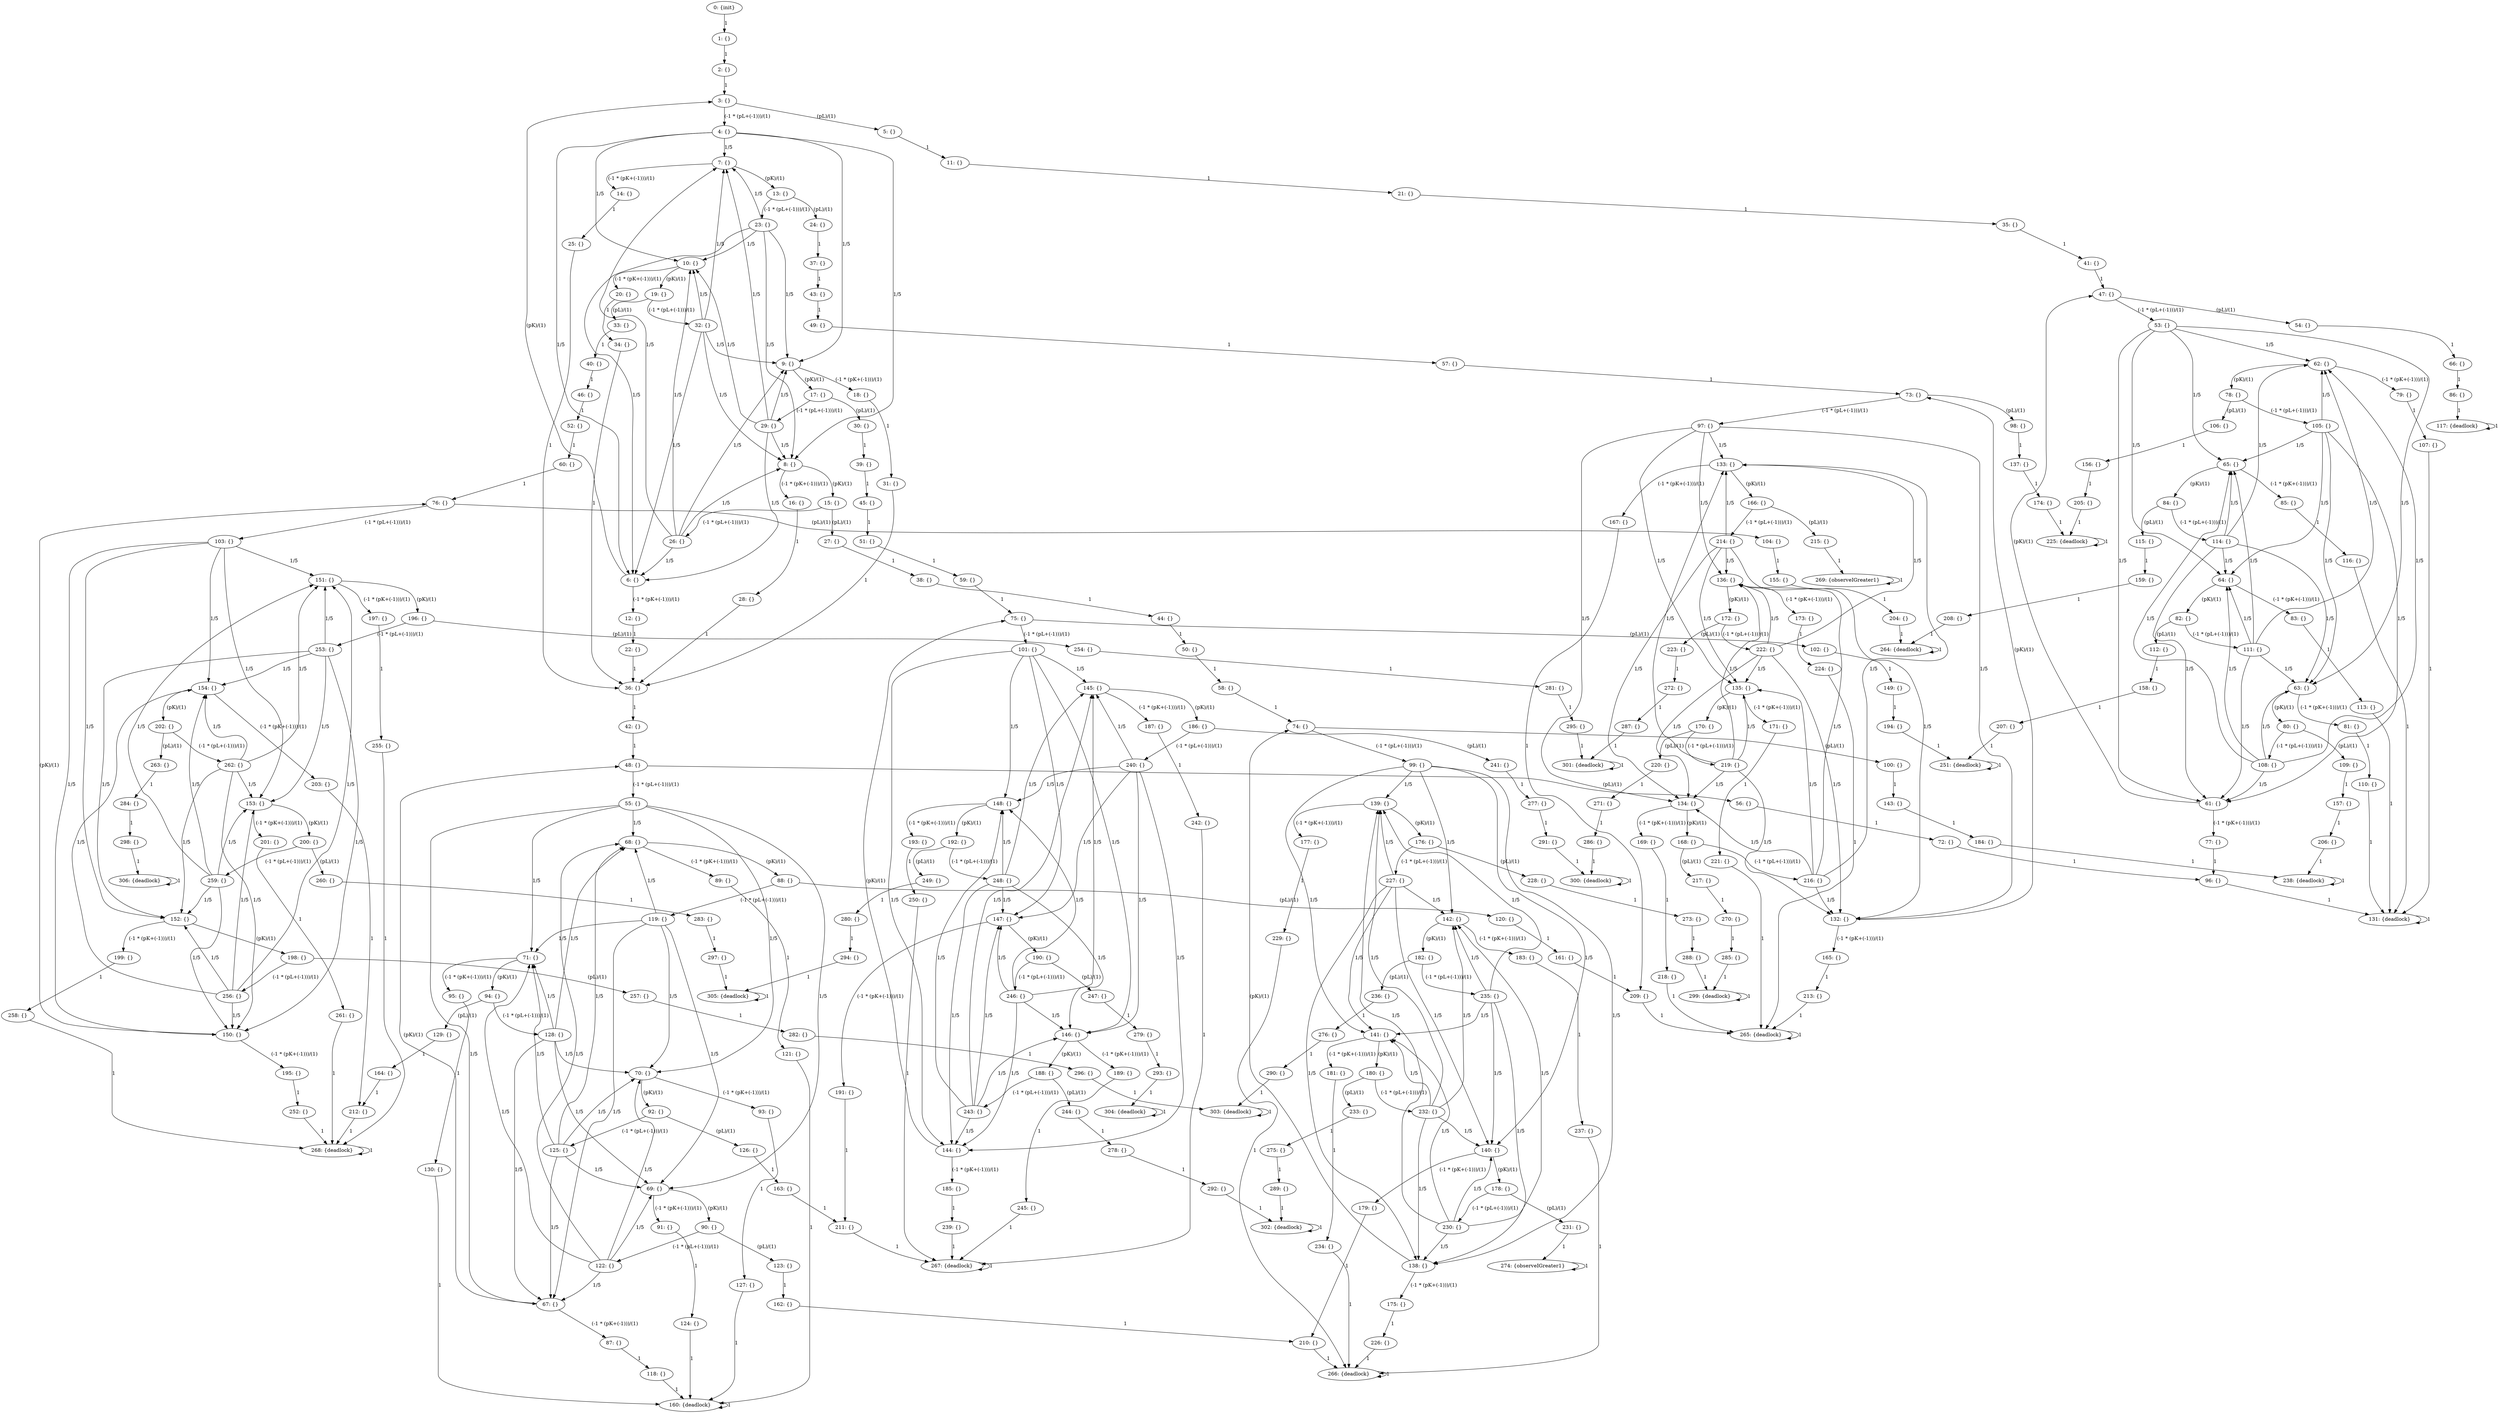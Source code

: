 digraph model {
	0 [ label = "0: {init}" ];
	1 [ label = "1: {}" ];
	2 [ label = "2: {}" ];
	3 [ label = "3: {}" ];
	4 [ label = "4: {}" ];
	5 [ label = "5: {}" ];
	6 [ label = "6: {}" ];
	7 [ label = "7: {}" ];
	8 [ label = "8: {}" ];
	9 [ label = "9: {}" ];
	10 [ label = "10: {}" ];
	11 [ label = "11: {}" ];
	12 [ label = "12: {}" ];
	13 [ label = "13: {}" ];
	14 [ label = "14: {}" ];
	15 [ label = "15: {}" ];
	16 [ label = "16: {}" ];
	17 [ label = "17: {}" ];
	18 [ label = "18: {}" ];
	19 [ label = "19: {}" ];
	20 [ label = "20: {}" ];
	21 [ label = "21: {}" ];
	22 [ label = "22: {}" ];
	23 [ label = "23: {}" ];
	24 [ label = "24: {}" ];
	25 [ label = "25: {}" ];
	26 [ label = "26: {}" ];
	27 [ label = "27: {}" ];
	28 [ label = "28: {}" ];
	29 [ label = "29: {}" ];
	30 [ label = "30: {}" ];
	31 [ label = "31: {}" ];
	32 [ label = "32: {}" ];
	33 [ label = "33: {}" ];
	34 [ label = "34: {}" ];
	35 [ label = "35: {}" ];
	36 [ label = "36: {}" ];
	37 [ label = "37: {}" ];
	38 [ label = "38: {}" ];
	39 [ label = "39: {}" ];
	40 [ label = "40: {}" ];
	41 [ label = "41: {}" ];
	42 [ label = "42: {}" ];
	43 [ label = "43: {}" ];
	44 [ label = "44: {}" ];
	45 [ label = "45: {}" ];
	46 [ label = "46: {}" ];
	47 [ label = "47: {}" ];
	48 [ label = "48: {}" ];
	49 [ label = "49: {}" ];
	50 [ label = "50: {}" ];
	51 [ label = "51: {}" ];
	52 [ label = "52: {}" ];
	53 [ label = "53: {}" ];
	54 [ label = "54: {}" ];
	55 [ label = "55: {}" ];
	56 [ label = "56: {}" ];
	57 [ label = "57: {}" ];
	58 [ label = "58: {}" ];
	59 [ label = "59: {}" ];
	60 [ label = "60: {}" ];
	61 [ label = "61: {}" ];
	62 [ label = "62: {}" ];
	63 [ label = "63: {}" ];
	64 [ label = "64: {}" ];
	65 [ label = "65: {}" ];
	66 [ label = "66: {}" ];
	67 [ label = "67: {}" ];
	68 [ label = "68: {}" ];
	69 [ label = "69: {}" ];
	70 [ label = "70: {}" ];
	71 [ label = "71: {}" ];
	72 [ label = "72: {}" ];
	73 [ label = "73: {}" ];
	74 [ label = "74: {}" ];
	75 [ label = "75: {}" ];
	76 [ label = "76: {}" ];
	77 [ label = "77: {}" ];
	78 [ label = "78: {}" ];
	79 [ label = "79: {}" ];
	80 [ label = "80: {}" ];
	81 [ label = "81: {}" ];
	82 [ label = "82: {}" ];
	83 [ label = "83: {}" ];
	84 [ label = "84: {}" ];
	85 [ label = "85: {}" ];
	86 [ label = "86: {}" ];
	87 [ label = "87: {}" ];
	88 [ label = "88: {}" ];
	89 [ label = "89: {}" ];
	90 [ label = "90: {}" ];
	91 [ label = "91: {}" ];
	92 [ label = "92: {}" ];
	93 [ label = "93: {}" ];
	94 [ label = "94: {}" ];
	95 [ label = "95: {}" ];
	96 [ label = "96: {}" ];
	97 [ label = "97: {}" ];
	98 [ label = "98: {}" ];
	99 [ label = "99: {}" ];
	100 [ label = "100: {}" ];
	101 [ label = "101: {}" ];
	102 [ label = "102: {}" ];
	103 [ label = "103: {}" ];
	104 [ label = "104: {}" ];
	105 [ label = "105: {}" ];
	106 [ label = "106: {}" ];
	107 [ label = "107: {}" ];
	108 [ label = "108: {}" ];
	109 [ label = "109: {}" ];
	110 [ label = "110: {}" ];
	111 [ label = "111: {}" ];
	112 [ label = "112: {}" ];
	113 [ label = "113: {}" ];
	114 [ label = "114: {}" ];
	115 [ label = "115: {}" ];
	116 [ label = "116: {}" ];
	117 [ label = "117: {deadlock}" ];
	118 [ label = "118: {}" ];
	119 [ label = "119: {}" ];
	120 [ label = "120: {}" ];
	121 [ label = "121: {}" ];
	122 [ label = "122: {}" ];
	123 [ label = "123: {}" ];
	124 [ label = "124: {}" ];
	125 [ label = "125: {}" ];
	126 [ label = "126: {}" ];
	127 [ label = "127: {}" ];
	128 [ label = "128: {}" ];
	129 [ label = "129: {}" ];
	130 [ label = "130: {}" ];
	131 [ label = "131: {deadlock}" ];
	132 [ label = "132: {}" ];
	133 [ label = "133: {}" ];
	134 [ label = "134: {}" ];
	135 [ label = "135: {}" ];
	136 [ label = "136: {}" ];
	137 [ label = "137: {}" ];
	138 [ label = "138: {}" ];
	139 [ label = "139: {}" ];
	140 [ label = "140: {}" ];
	141 [ label = "141: {}" ];
	142 [ label = "142: {}" ];
	143 [ label = "143: {}" ];
	144 [ label = "144: {}" ];
	145 [ label = "145: {}" ];
	146 [ label = "146: {}" ];
	147 [ label = "147: {}" ];
	148 [ label = "148: {}" ];
	149 [ label = "149: {}" ];
	150 [ label = "150: {}" ];
	151 [ label = "151: {}" ];
	152 [ label = "152: {}" ];
	153 [ label = "153: {}" ];
	154 [ label = "154: {}" ];
	155 [ label = "155: {}" ];
	156 [ label = "156: {}" ];
	157 [ label = "157: {}" ];
	158 [ label = "158: {}" ];
	159 [ label = "159: {}" ];
	160 [ label = "160: {deadlock}" ];
	161 [ label = "161: {}" ];
	162 [ label = "162: {}" ];
	163 [ label = "163: {}" ];
	164 [ label = "164: {}" ];
	165 [ label = "165: {}" ];
	166 [ label = "166: {}" ];
	167 [ label = "167: {}" ];
	168 [ label = "168: {}" ];
	169 [ label = "169: {}" ];
	170 [ label = "170: {}" ];
	171 [ label = "171: {}" ];
	172 [ label = "172: {}" ];
	173 [ label = "173: {}" ];
	174 [ label = "174: {}" ];
	175 [ label = "175: {}" ];
	176 [ label = "176: {}" ];
	177 [ label = "177: {}" ];
	178 [ label = "178: {}" ];
	179 [ label = "179: {}" ];
	180 [ label = "180: {}" ];
	181 [ label = "181: {}" ];
	182 [ label = "182: {}" ];
	183 [ label = "183: {}" ];
	184 [ label = "184: {}" ];
	185 [ label = "185: {}" ];
	186 [ label = "186: {}" ];
	187 [ label = "187: {}" ];
	188 [ label = "188: {}" ];
	189 [ label = "189: {}" ];
	190 [ label = "190: {}" ];
	191 [ label = "191: {}" ];
	192 [ label = "192: {}" ];
	193 [ label = "193: {}" ];
	194 [ label = "194: {}" ];
	195 [ label = "195: {}" ];
	196 [ label = "196: {}" ];
	197 [ label = "197: {}" ];
	198 [ label = "198: {}" ];
	199 [ label = "199: {}" ];
	200 [ label = "200: {}" ];
	201 [ label = "201: {}" ];
	202 [ label = "202: {}" ];
	203 [ label = "203: {}" ];
	204 [ label = "204: {}" ];
	205 [ label = "205: {}" ];
	206 [ label = "206: {}" ];
	207 [ label = "207: {}" ];
	208 [ label = "208: {}" ];
	209 [ label = "209: {}" ];
	210 [ label = "210: {}" ];
	211 [ label = "211: {}" ];
	212 [ label = "212: {}" ];
	213 [ label = "213: {}" ];
	214 [ label = "214: {}" ];
	215 [ label = "215: {}" ];
	216 [ label = "216: {}" ];
	217 [ label = "217: {}" ];
	218 [ label = "218: {}" ];
	219 [ label = "219: {}" ];
	220 [ label = "220: {}" ];
	221 [ label = "221: {}" ];
	222 [ label = "222: {}" ];
	223 [ label = "223: {}" ];
	224 [ label = "224: {}" ];
	225 [ label = "225: {deadlock}" ];
	226 [ label = "226: {}" ];
	227 [ label = "227: {}" ];
	228 [ label = "228: {}" ];
	229 [ label = "229: {}" ];
	230 [ label = "230: {}" ];
	231 [ label = "231: {}" ];
	232 [ label = "232: {}" ];
	233 [ label = "233: {}" ];
	234 [ label = "234: {}" ];
	235 [ label = "235: {}" ];
	236 [ label = "236: {}" ];
	237 [ label = "237: {}" ];
	238 [ label = "238: {deadlock}" ];
	239 [ label = "239: {}" ];
	240 [ label = "240: {}" ];
	241 [ label = "241: {}" ];
	242 [ label = "242: {}" ];
	243 [ label = "243: {}" ];
	244 [ label = "244: {}" ];
	245 [ label = "245: {}" ];
	246 [ label = "246: {}" ];
	247 [ label = "247: {}" ];
	248 [ label = "248: {}" ];
	249 [ label = "249: {}" ];
	250 [ label = "250: {}" ];
	251 [ label = "251: {deadlock}" ];
	252 [ label = "252: {}" ];
	253 [ label = "253: {}" ];
	254 [ label = "254: {}" ];
	255 [ label = "255: {}" ];
	256 [ label = "256: {}" ];
	257 [ label = "257: {}" ];
	258 [ label = "258: {}" ];
	259 [ label = "259: {}" ];
	260 [ label = "260: {}" ];
	261 [ label = "261: {}" ];
	262 [ label = "262: {}" ];
	263 [ label = "263: {}" ];
	264 [ label = "264: {deadlock}" ];
	265 [ label = "265: {deadlock}" ];
	266 [ label = "266: {deadlock}" ];
	267 [ label = "267: {deadlock}" ];
	268 [ label = "268: {deadlock}" ];
	269 [ label = "269: {observeIGreater1}" ];
	270 [ label = "270: {}" ];
	271 [ label = "271: {}" ];
	272 [ label = "272: {}" ];
	273 [ label = "273: {}" ];
	274 [ label = "274: {observeIGreater1}" ];
	275 [ label = "275: {}" ];
	276 [ label = "276: {}" ];
	277 [ label = "277: {}" ];
	278 [ label = "278: {}" ];
	279 [ label = "279: {}" ];
	280 [ label = "280: {}" ];
	281 [ label = "281: {}" ];
	282 [ label = "282: {}" ];
	283 [ label = "283: {}" ];
	284 [ label = "284: {}" ];
	285 [ label = "285: {}" ];
	286 [ label = "286: {}" ];
	287 [ label = "287: {}" ];
	288 [ label = "288: {}" ];
	289 [ label = "289: {}" ];
	290 [ label = "290: {}" ];
	291 [ label = "291: {}" ];
	292 [ label = "292: {}" ];
	293 [ label = "293: {}" ];
	294 [ label = "294: {}" ];
	295 [ label = "295: {}" ];
	296 [ label = "296: {}" ];
	297 [ label = "297: {}" ];
	298 [ label = "298: {}" ];
	299 [ label = "299: {deadlock}" ];
	300 [ label = "300: {deadlock}" ];
	301 [ label = "301: {deadlock}" ];
	302 [ label = "302: {deadlock}" ];
	303 [ label = "303: {deadlock}" ];
	304 [ label = "304: {deadlock}" ];
	305 [ label = "305: {deadlock}" ];
	306 [ label = "306: {deadlock}" ];
	0 -> 1 [ label= "1" ];
	1 -> 2 [ label= "1" ];
	2 -> 3 [ label= "1" ];
	3 -> 4 [ label= "(-1 * (pL+(-1)))/(1)" ];
	3 -> 5 [ label= "(pL)/(1)" ];
	4 -> 6 [ label= "1/5" ];
	4 -> 7 [ label= "1/5" ];
	4 -> 8 [ label= "1/5" ];
	4 -> 9 [ label= "1/5" ];
	4 -> 10 [ label= "1/5" ];
	5 -> 11 [ label= "1" ];
	6 -> 3 [ label= "(pK)/(1)" ];
	6 -> 12 [ label= "(-1 * (pK+(-1)))/(1)" ];
	7 -> 13 [ label= "(pK)/(1)" ];
	7 -> 14 [ label= "(-1 * (pK+(-1)))/(1)" ];
	8 -> 15 [ label= "(pK)/(1)" ];
	8 -> 16 [ label= "(-1 * (pK+(-1)))/(1)" ];
	9 -> 17 [ label= "(pK)/(1)" ];
	9 -> 18 [ label= "(-1 * (pK+(-1)))/(1)" ];
	10 -> 19 [ label= "(pK)/(1)" ];
	10 -> 20 [ label= "(-1 * (pK+(-1)))/(1)" ];
	11 -> 21 [ label= "1" ];
	12 -> 22 [ label= "1" ];
	13 -> 23 [ label= "(-1 * (pL+(-1)))/(1)" ];
	13 -> 24 [ label= "(pL)/(1)" ];
	14 -> 25 [ label= "1" ];
	15 -> 26 [ label= "(-1 * (pL+(-1)))/(1)" ];
	15 -> 27 [ label= "(pL)/(1)" ];
	16 -> 28 [ label= "1" ];
	17 -> 29 [ label= "(-1 * (pL+(-1)))/(1)" ];
	17 -> 30 [ label= "(pL)/(1)" ];
	18 -> 31 [ label= "1" ];
	19 -> 32 [ label= "(-1 * (pL+(-1)))/(1)" ];
	19 -> 33 [ label= "(pL)/(1)" ];
	20 -> 34 [ label= "1" ];
	21 -> 35 [ label= "1" ];
	22 -> 36 [ label= "1" ];
	23 -> 6 [ label= "1/5" ];
	23 -> 7 [ label= "1/5" ];
	23 -> 8 [ label= "1/5" ];
	23 -> 9 [ label= "1/5" ];
	23 -> 10 [ label= "1/5" ];
	24 -> 37 [ label= "1" ];
	25 -> 36 [ label= "1" ];
	26 -> 6 [ label= "1/5" ];
	26 -> 7 [ label= "1/5" ];
	26 -> 8 [ label= "1/5" ];
	26 -> 9 [ label= "1/5" ];
	26 -> 10 [ label= "1/5" ];
	27 -> 38 [ label= "1" ];
	28 -> 36 [ label= "1" ];
	29 -> 6 [ label= "1/5" ];
	29 -> 7 [ label= "1/5" ];
	29 -> 8 [ label= "1/5" ];
	29 -> 9 [ label= "1/5" ];
	29 -> 10 [ label= "1/5" ];
	30 -> 39 [ label= "1" ];
	31 -> 36 [ label= "1" ];
	32 -> 6 [ label= "1/5" ];
	32 -> 7 [ label= "1/5" ];
	32 -> 8 [ label= "1/5" ];
	32 -> 9 [ label= "1/5" ];
	32 -> 10 [ label= "1/5" ];
	33 -> 40 [ label= "1" ];
	34 -> 36 [ label= "1" ];
	35 -> 41 [ label= "1" ];
	36 -> 42 [ label= "1" ];
	37 -> 43 [ label= "1" ];
	38 -> 44 [ label= "1" ];
	39 -> 45 [ label= "1" ];
	40 -> 46 [ label= "1" ];
	41 -> 47 [ label= "1" ];
	42 -> 48 [ label= "1" ];
	43 -> 49 [ label= "1" ];
	44 -> 50 [ label= "1" ];
	45 -> 51 [ label= "1" ];
	46 -> 52 [ label= "1" ];
	47 -> 53 [ label= "(-1 * (pL+(-1)))/(1)" ];
	47 -> 54 [ label= "(pL)/(1)" ];
	48 -> 55 [ label= "(-1 * (pL+(-1)))/(1)" ];
	48 -> 56 [ label= "(pL)/(1)" ];
	49 -> 57 [ label= "1" ];
	50 -> 58 [ label= "1" ];
	51 -> 59 [ label= "1" ];
	52 -> 60 [ label= "1" ];
	53 -> 61 [ label= "1/5" ];
	53 -> 62 [ label= "1/5" ];
	53 -> 63 [ label= "1/5" ];
	53 -> 64 [ label= "1/5" ];
	53 -> 65 [ label= "1/5" ];
	54 -> 66 [ label= "1" ];
	55 -> 67 [ label= "1/5" ];
	55 -> 68 [ label= "1/5" ];
	55 -> 69 [ label= "1/5" ];
	55 -> 70 [ label= "1/5" ];
	55 -> 71 [ label= "1/5" ];
	56 -> 72 [ label= "1" ];
	57 -> 73 [ label= "1" ];
	58 -> 74 [ label= "1" ];
	59 -> 75 [ label= "1" ];
	60 -> 76 [ label= "1" ];
	61 -> 47 [ label= "(pK)/(1)" ];
	61 -> 77 [ label= "(-1 * (pK+(-1)))/(1)" ];
	62 -> 78 [ label= "(pK)/(1)" ];
	62 -> 79 [ label= "(-1 * (pK+(-1)))/(1)" ];
	63 -> 80 [ label= "(pK)/(1)" ];
	63 -> 81 [ label= "(-1 * (pK+(-1)))/(1)" ];
	64 -> 82 [ label= "(pK)/(1)" ];
	64 -> 83 [ label= "(-1 * (pK+(-1)))/(1)" ];
	65 -> 84 [ label= "(pK)/(1)" ];
	65 -> 85 [ label= "(-1 * (pK+(-1)))/(1)" ];
	66 -> 86 [ label= "1" ];
	67 -> 48 [ label= "(pK)/(1)" ];
	67 -> 87 [ label= "(-1 * (pK+(-1)))/(1)" ];
	68 -> 88 [ label= "(pK)/(1)" ];
	68 -> 89 [ label= "(-1 * (pK+(-1)))/(1)" ];
	69 -> 90 [ label= "(pK)/(1)" ];
	69 -> 91 [ label= "(-1 * (pK+(-1)))/(1)" ];
	70 -> 92 [ label= "(pK)/(1)" ];
	70 -> 93 [ label= "(-1 * (pK+(-1)))/(1)" ];
	71 -> 94 [ label= "(pK)/(1)" ];
	71 -> 95 [ label= "(-1 * (pK+(-1)))/(1)" ];
	72 -> 96 [ label= "1" ];
	73 -> 97 [ label= "(-1 * (pL+(-1)))/(1)" ];
	73 -> 98 [ label= "(pL)/(1)" ];
	74 -> 99 [ label= "(-1 * (pL+(-1)))/(1)" ];
	74 -> 100 [ label= "(pL)/(1)" ];
	75 -> 101 [ label= "(-1 * (pL+(-1)))/(1)" ];
	75 -> 102 [ label= "(pL)/(1)" ];
	76 -> 103 [ label= "(-1 * (pL+(-1)))/(1)" ];
	76 -> 104 [ label= "(pL)/(1)" ];
	77 -> 96 [ label= "1" ];
	78 -> 105 [ label= "(-1 * (pL+(-1)))/(1)" ];
	78 -> 106 [ label= "(pL)/(1)" ];
	79 -> 107 [ label= "1" ];
	80 -> 108 [ label= "(-1 * (pL+(-1)))/(1)" ];
	80 -> 109 [ label= "(pL)/(1)" ];
	81 -> 110 [ label= "1" ];
	82 -> 111 [ label= "(-1 * (pL+(-1)))/(1)" ];
	82 -> 112 [ label= "(pL)/(1)" ];
	83 -> 113 [ label= "1" ];
	84 -> 114 [ label= "(-1 * (pL+(-1)))/(1)" ];
	84 -> 115 [ label= "(pL)/(1)" ];
	85 -> 116 [ label= "1" ];
	86 -> 117 [ label= "1" ];
	87 -> 118 [ label= "1" ];
	88 -> 119 [ label= "(-1 * (pL+(-1)))/(1)" ];
	88 -> 120 [ label= "(pL)/(1)" ];
	89 -> 121 [ label= "1" ];
	90 -> 122 [ label= "(-1 * (pL+(-1)))/(1)" ];
	90 -> 123 [ label= "(pL)/(1)" ];
	91 -> 124 [ label= "1" ];
	92 -> 125 [ label= "(-1 * (pL+(-1)))/(1)" ];
	92 -> 126 [ label= "(pL)/(1)" ];
	93 -> 127 [ label= "1" ];
	94 -> 128 [ label= "(-1 * (pL+(-1)))/(1)" ];
	94 -> 129 [ label= "(pL)/(1)" ];
	95 -> 130 [ label= "1" ];
	96 -> 131 [ label= "1" ];
	97 -> 132 [ label= "1/5" ];
	97 -> 133 [ label= "1/5" ];
	97 -> 134 [ label= "1/5" ];
	97 -> 135 [ label= "1/5" ];
	97 -> 136 [ label= "1/5" ];
	98 -> 137 [ label= "1" ];
	99 -> 138 [ label= "1/5" ];
	99 -> 139 [ label= "1/5" ];
	99 -> 140 [ label= "1/5" ];
	99 -> 141 [ label= "1/5" ];
	99 -> 142 [ label= "1/5" ];
	100 -> 143 [ label= "1" ];
	101 -> 144 [ label= "1/5" ];
	101 -> 145 [ label= "1/5" ];
	101 -> 146 [ label= "1/5" ];
	101 -> 147 [ label= "1/5" ];
	101 -> 148 [ label= "1/5" ];
	102 -> 149 [ label= "1" ];
	103 -> 150 [ label= "1/5" ];
	103 -> 151 [ label= "1/5" ];
	103 -> 152 [ label= "1/5" ];
	103 -> 153 [ label= "1/5" ];
	103 -> 154 [ label= "1/5" ];
	104 -> 155 [ label= "1" ];
	105 -> 61 [ label= "1/5" ];
	105 -> 62 [ label= "1/5" ];
	105 -> 63 [ label= "1/5" ];
	105 -> 64 [ label= "1/5" ];
	105 -> 65 [ label= "1/5" ];
	106 -> 156 [ label= "1" ];
	107 -> 131 [ label= "1" ];
	108 -> 61 [ label= "1/5" ];
	108 -> 62 [ label= "1/5" ];
	108 -> 63 [ label= "1/5" ];
	108 -> 64 [ label= "1/5" ];
	108 -> 65 [ label= "1/5" ];
	109 -> 157 [ label= "1" ];
	110 -> 131 [ label= "1" ];
	111 -> 61 [ label= "1/5" ];
	111 -> 62 [ label= "1/5" ];
	111 -> 63 [ label= "1/5" ];
	111 -> 64 [ label= "1/5" ];
	111 -> 65 [ label= "1/5" ];
	112 -> 158 [ label= "1" ];
	113 -> 131 [ label= "1" ];
	114 -> 61 [ label= "1/5" ];
	114 -> 62 [ label= "1/5" ];
	114 -> 63 [ label= "1/5" ];
	114 -> 64 [ label= "1/5" ];
	114 -> 65 [ label= "1/5" ];
	115 -> 159 [ label= "1" ];
	116 -> 131 [ label= "1" ];
	117 -> 117 [ label= "1" ];
	118 -> 160 [ label= "1" ];
	119 -> 67 [ label= "1/5" ];
	119 -> 68 [ label= "1/5" ];
	119 -> 69 [ label= "1/5" ];
	119 -> 70 [ label= "1/5" ];
	119 -> 71 [ label= "1/5" ];
	120 -> 161 [ label= "1" ];
	121 -> 160 [ label= "1" ];
	122 -> 67 [ label= "1/5" ];
	122 -> 68 [ label= "1/5" ];
	122 -> 69 [ label= "1/5" ];
	122 -> 70 [ label= "1/5" ];
	122 -> 71 [ label= "1/5" ];
	123 -> 162 [ label= "1" ];
	124 -> 160 [ label= "1" ];
	125 -> 67 [ label= "1/5" ];
	125 -> 68 [ label= "1/5" ];
	125 -> 69 [ label= "1/5" ];
	125 -> 70 [ label= "1/5" ];
	125 -> 71 [ label= "1/5" ];
	126 -> 163 [ label= "1" ];
	127 -> 160 [ label= "1" ];
	128 -> 67 [ label= "1/5" ];
	128 -> 68 [ label= "1/5" ];
	128 -> 69 [ label= "1/5" ];
	128 -> 70 [ label= "1/5" ];
	128 -> 71 [ label= "1/5" ];
	129 -> 164 [ label= "1" ];
	130 -> 160 [ label= "1" ];
	131 -> 131 [ label= "1" ];
	132 -> 73 [ label= "(pK)/(1)" ];
	132 -> 165 [ label= "(-1 * (pK+(-1)))/(1)" ];
	133 -> 166 [ label= "(pK)/(1)" ];
	133 -> 167 [ label= "(-1 * (pK+(-1)))/(1)" ];
	134 -> 168 [ label= "(pK)/(1)" ];
	134 -> 169 [ label= "(-1 * (pK+(-1)))/(1)" ];
	135 -> 170 [ label= "(pK)/(1)" ];
	135 -> 171 [ label= "(-1 * (pK+(-1)))/(1)" ];
	136 -> 172 [ label= "(pK)/(1)" ];
	136 -> 173 [ label= "(-1 * (pK+(-1)))/(1)" ];
	137 -> 174 [ label= "1" ];
	138 -> 74 [ label= "(pK)/(1)" ];
	138 -> 175 [ label= "(-1 * (pK+(-1)))/(1)" ];
	139 -> 176 [ label= "(pK)/(1)" ];
	139 -> 177 [ label= "(-1 * (pK+(-1)))/(1)" ];
	140 -> 178 [ label= "(pK)/(1)" ];
	140 -> 179 [ label= "(-1 * (pK+(-1)))/(1)" ];
	141 -> 180 [ label= "(pK)/(1)" ];
	141 -> 181 [ label= "(-1 * (pK+(-1)))/(1)" ];
	142 -> 182 [ label= "(pK)/(1)" ];
	142 -> 183 [ label= "(-1 * (pK+(-1)))/(1)" ];
	143 -> 184 [ label= "1" ];
	144 -> 75 [ label= "(pK)/(1)" ];
	144 -> 185 [ label= "(-1 * (pK+(-1)))/(1)" ];
	145 -> 186 [ label= "(pK)/(1)" ];
	145 -> 187 [ label= "(-1 * (pK+(-1)))/(1)" ];
	146 -> 188 [ label= "(pK)/(1)" ];
	146 -> 189 [ label= "(-1 * (pK+(-1)))/(1)" ];
	147 -> 190 [ label= "(pK)/(1)" ];
	147 -> 191 [ label= "(-1 * (pK+(-1)))/(1)" ];
	148 -> 192 [ label= "(pK)/(1)" ];
	148 -> 193 [ label= "(-1 * (pK+(-1)))/(1)" ];
	149 -> 194 [ label= "1" ];
	150 -> 76 [ label= "(pK)/(1)" ];
	150 -> 195 [ label= "(-1 * (pK+(-1)))/(1)" ];
	151 -> 196 [ label= "(pK)/(1)" ];
	151 -> 197 [ label= "(-1 * (pK+(-1)))/(1)" ];
	152 -> 198 [ label= "(pK)/(1)" ];
	152 -> 199 [ label= "(-1 * (pK+(-1)))/(1)" ];
	153 -> 200 [ label= "(pK)/(1)" ];
	153 -> 201 [ label= "(-1 * (pK+(-1)))/(1)" ];
	154 -> 202 [ label= "(pK)/(1)" ];
	154 -> 203 [ label= "(-1 * (pK+(-1)))/(1)" ];
	155 -> 204 [ label= "1" ];
	156 -> 205 [ label= "1" ];
	157 -> 206 [ label= "1" ];
	158 -> 207 [ label= "1" ];
	159 -> 208 [ label= "1" ];
	160 -> 160 [ label= "1" ];
	161 -> 209 [ label= "1" ];
	162 -> 210 [ label= "1" ];
	163 -> 211 [ label= "1" ];
	164 -> 212 [ label= "1" ];
	165 -> 213 [ label= "1" ];
	166 -> 214 [ label= "(-1 * (pL+(-1)))/(1)" ];
	166 -> 215 [ label= "(pL)/(1)" ];
	167 -> 209 [ label= "1" ];
	168 -> 216 [ label= "(-1 * (pL+(-1)))/(1)" ];
	168 -> 217 [ label= "(pL)/(1)" ];
	169 -> 218 [ label= "1" ];
	170 -> 219 [ label= "(-1 * (pL+(-1)))/(1)" ];
	170 -> 220 [ label= "(pL)/(1)" ];
	171 -> 221 [ label= "1" ];
	172 -> 222 [ label= "(-1 * (pL+(-1)))/(1)" ];
	172 -> 223 [ label= "(pL)/(1)" ];
	173 -> 224 [ label= "1" ];
	174 -> 225 [ label= "1" ];
	175 -> 226 [ label= "1" ];
	176 -> 227 [ label= "(-1 * (pL+(-1)))/(1)" ];
	176 -> 228 [ label= "(pL)/(1)" ];
	177 -> 229 [ label= "1" ];
	178 -> 230 [ label= "(-1 * (pL+(-1)))/(1)" ];
	178 -> 231 [ label= "(pL)/(1)" ];
	179 -> 210 [ label= "1" ];
	180 -> 232 [ label= "(-1 * (pL+(-1)))/(1)" ];
	180 -> 233 [ label= "(pL)/(1)" ];
	181 -> 234 [ label= "1" ];
	182 -> 235 [ label= "(-1 * (pL+(-1)))/(1)" ];
	182 -> 236 [ label= "(pL)/(1)" ];
	183 -> 237 [ label= "1" ];
	184 -> 238 [ label= "1" ];
	185 -> 239 [ label= "1" ];
	186 -> 240 [ label= "(-1 * (pL+(-1)))/(1)" ];
	186 -> 241 [ label= "(pL)/(1)" ];
	187 -> 242 [ label= "1" ];
	188 -> 243 [ label= "(-1 * (pL+(-1)))/(1)" ];
	188 -> 244 [ label= "(pL)/(1)" ];
	189 -> 245 [ label= "1" ];
	190 -> 246 [ label= "(-1 * (pL+(-1)))/(1)" ];
	190 -> 247 [ label= "(pL)/(1)" ];
	191 -> 211 [ label= "1" ];
	192 -> 248 [ label= "(-1 * (pL+(-1)))/(1)" ];
	192 -> 249 [ label= "(pL)/(1)" ];
	193 -> 250 [ label= "1" ];
	194 -> 251 [ label= "1" ];
	195 -> 252 [ label= "1" ];
	196 -> 253 [ label= "(-1 * (pL+(-1)))/(1)" ];
	196 -> 254 [ label= "(pL)/(1)" ];
	197 -> 255 [ label= "1" ];
	198 -> 256 [ label= "(-1 * (pL+(-1)))/(1)" ];
	198 -> 257 [ label= "(pL)/(1)" ];
	199 -> 258 [ label= "1" ];
	200 -> 259 [ label= "(-1 * (pL+(-1)))/(1)" ];
	200 -> 260 [ label= "(pL)/(1)" ];
	201 -> 261 [ label= "1" ];
	202 -> 262 [ label= "(-1 * (pL+(-1)))/(1)" ];
	202 -> 263 [ label= "(pL)/(1)" ];
	203 -> 212 [ label= "1" ];
	204 -> 264 [ label= "1" ];
	205 -> 225 [ label= "1" ];
	206 -> 238 [ label= "1" ];
	207 -> 251 [ label= "1" ];
	208 -> 264 [ label= "1" ];
	209 -> 265 [ label= "1" ];
	210 -> 266 [ label= "1" ];
	211 -> 267 [ label= "1" ];
	212 -> 268 [ label= "1" ];
	213 -> 265 [ label= "1" ];
	214 -> 132 [ label= "1/5" ];
	214 -> 133 [ label= "1/5" ];
	214 -> 134 [ label= "1/5" ];
	214 -> 135 [ label= "1/5" ];
	214 -> 136 [ label= "1/5" ];
	215 -> 269 [ label= "1" ];
	216 -> 132 [ label= "1/5" ];
	216 -> 133 [ label= "1/5" ];
	216 -> 134 [ label= "1/5" ];
	216 -> 135 [ label= "1/5" ];
	216 -> 136 [ label= "1/5" ];
	217 -> 270 [ label= "1" ];
	218 -> 265 [ label= "1" ];
	219 -> 132 [ label= "1/5" ];
	219 -> 133 [ label= "1/5" ];
	219 -> 134 [ label= "1/5" ];
	219 -> 135 [ label= "1/5" ];
	219 -> 136 [ label= "1/5" ];
	220 -> 271 [ label= "1" ];
	221 -> 265 [ label= "1" ];
	222 -> 132 [ label= "1/5" ];
	222 -> 133 [ label= "1/5" ];
	222 -> 134 [ label= "1/5" ];
	222 -> 135 [ label= "1/5" ];
	222 -> 136 [ label= "1/5" ];
	223 -> 272 [ label= "1" ];
	224 -> 265 [ label= "1" ];
	225 -> 225 [ label= "1" ];
	226 -> 266 [ label= "1" ];
	227 -> 138 [ label= "1/5" ];
	227 -> 139 [ label= "1/5" ];
	227 -> 140 [ label= "1/5" ];
	227 -> 141 [ label= "1/5" ];
	227 -> 142 [ label= "1/5" ];
	228 -> 273 [ label= "1" ];
	229 -> 266 [ label= "1" ];
	230 -> 138 [ label= "1/5" ];
	230 -> 139 [ label= "1/5" ];
	230 -> 140 [ label= "1/5" ];
	230 -> 141 [ label= "1/5" ];
	230 -> 142 [ label= "1/5" ];
	231 -> 274 [ label= "1" ];
	232 -> 138 [ label= "1/5" ];
	232 -> 139 [ label= "1/5" ];
	232 -> 140 [ label= "1/5" ];
	232 -> 141 [ label= "1/5" ];
	232 -> 142 [ label= "1/5" ];
	233 -> 275 [ label= "1" ];
	234 -> 266 [ label= "1" ];
	235 -> 138 [ label= "1/5" ];
	235 -> 139 [ label= "1/5" ];
	235 -> 140 [ label= "1/5" ];
	235 -> 141 [ label= "1/5" ];
	235 -> 142 [ label= "1/5" ];
	236 -> 276 [ label= "1" ];
	237 -> 266 [ label= "1" ];
	238 -> 238 [ label= "1" ];
	239 -> 267 [ label= "1" ];
	240 -> 144 [ label= "1/5" ];
	240 -> 145 [ label= "1/5" ];
	240 -> 146 [ label= "1/5" ];
	240 -> 147 [ label= "1/5" ];
	240 -> 148 [ label= "1/5" ];
	241 -> 277 [ label= "1" ];
	242 -> 267 [ label= "1" ];
	243 -> 144 [ label= "1/5" ];
	243 -> 145 [ label= "1/5" ];
	243 -> 146 [ label= "1/5" ];
	243 -> 147 [ label= "1/5" ];
	243 -> 148 [ label= "1/5" ];
	244 -> 278 [ label= "1" ];
	245 -> 267 [ label= "1" ];
	246 -> 144 [ label= "1/5" ];
	246 -> 145 [ label= "1/5" ];
	246 -> 146 [ label= "1/5" ];
	246 -> 147 [ label= "1/5" ];
	246 -> 148 [ label= "1/5" ];
	247 -> 279 [ label= "1" ];
	248 -> 144 [ label= "1/5" ];
	248 -> 145 [ label= "1/5" ];
	248 -> 146 [ label= "1/5" ];
	248 -> 147 [ label= "1/5" ];
	248 -> 148 [ label= "1/5" ];
	249 -> 280 [ label= "1" ];
	250 -> 267 [ label= "1" ];
	251 -> 251 [ label= "1" ];
	252 -> 268 [ label= "1" ];
	253 -> 150 [ label= "1/5" ];
	253 -> 151 [ label= "1/5" ];
	253 -> 152 [ label= "1/5" ];
	253 -> 153 [ label= "1/5" ];
	253 -> 154 [ label= "1/5" ];
	254 -> 281 [ label= "1" ];
	255 -> 268 [ label= "1" ];
	256 -> 150 [ label= "1/5" ];
	256 -> 151 [ label= "1/5" ];
	256 -> 152 [ label= "1/5" ];
	256 -> 153 [ label= "1/5" ];
	256 -> 154 [ label= "1/5" ];
	257 -> 282 [ label= "1" ];
	258 -> 268 [ label= "1" ];
	259 -> 150 [ label= "1/5" ];
	259 -> 151 [ label= "1/5" ];
	259 -> 152 [ label= "1/5" ];
	259 -> 153 [ label= "1/5" ];
	259 -> 154 [ label= "1/5" ];
	260 -> 283 [ label= "1" ];
	261 -> 268 [ label= "1" ];
	262 -> 150 [ label= "1/5" ];
	262 -> 151 [ label= "1/5" ];
	262 -> 152 [ label= "1/5" ];
	262 -> 153 [ label= "1/5" ];
	262 -> 154 [ label= "1/5" ];
	263 -> 284 [ label= "1" ];
	264 -> 264 [ label= "1" ];
	265 -> 265 [ label= "1" ];
	266 -> 266 [ label= "1" ];
	267 -> 267 [ label= "1" ];
	268 -> 268 [ label= "1" ];
	269 -> 269 [ label= "1" ];
	270 -> 285 [ label= "1" ];
	271 -> 286 [ label= "1" ];
	272 -> 287 [ label= "1" ];
	273 -> 288 [ label= "1" ];
	274 -> 274 [ label= "1" ];
	275 -> 289 [ label= "1" ];
	276 -> 290 [ label= "1" ];
	277 -> 291 [ label= "1" ];
	278 -> 292 [ label= "1" ];
	279 -> 293 [ label= "1" ];
	280 -> 294 [ label= "1" ];
	281 -> 295 [ label= "1" ];
	282 -> 296 [ label= "1" ];
	283 -> 297 [ label= "1" ];
	284 -> 298 [ label= "1" ];
	285 -> 299 [ label= "1" ];
	286 -> 300 [ label= "1" ];
	287 -> 301 [ label= "1" ];
	288 -> 299 [ label= "1" ];
	289 -> 302 [ label= "1" ];
	290 -> 303 [ label= "1" ];
	291 -> 300 [ label= "1" ];
	292 -> 302 [ label= "1" ];
	293 -> 304 [ label= "1" ];
	294 -> 305 [ label= "1" ];
	295 -> 301 [ label= "1" ];
	296 -> 303 [ label= "1" ];
	297 -> 305 [ label= "1" ];
	298 -> 306 [ label= "1" ];
	299 -> 299 [ label= "1" ];
	300 -> 300 [ label= "1" ];
	301 -> 301 [ label= "1" ];
	302 -> 302 [ label= "1" ];
	303 -> 303 [ label= "1" ];
	304 -> 304 [ label= "1" ];
	305 -> 305 [ label= "1" ];
	306 -> 306 [ label= "1" ];
}
